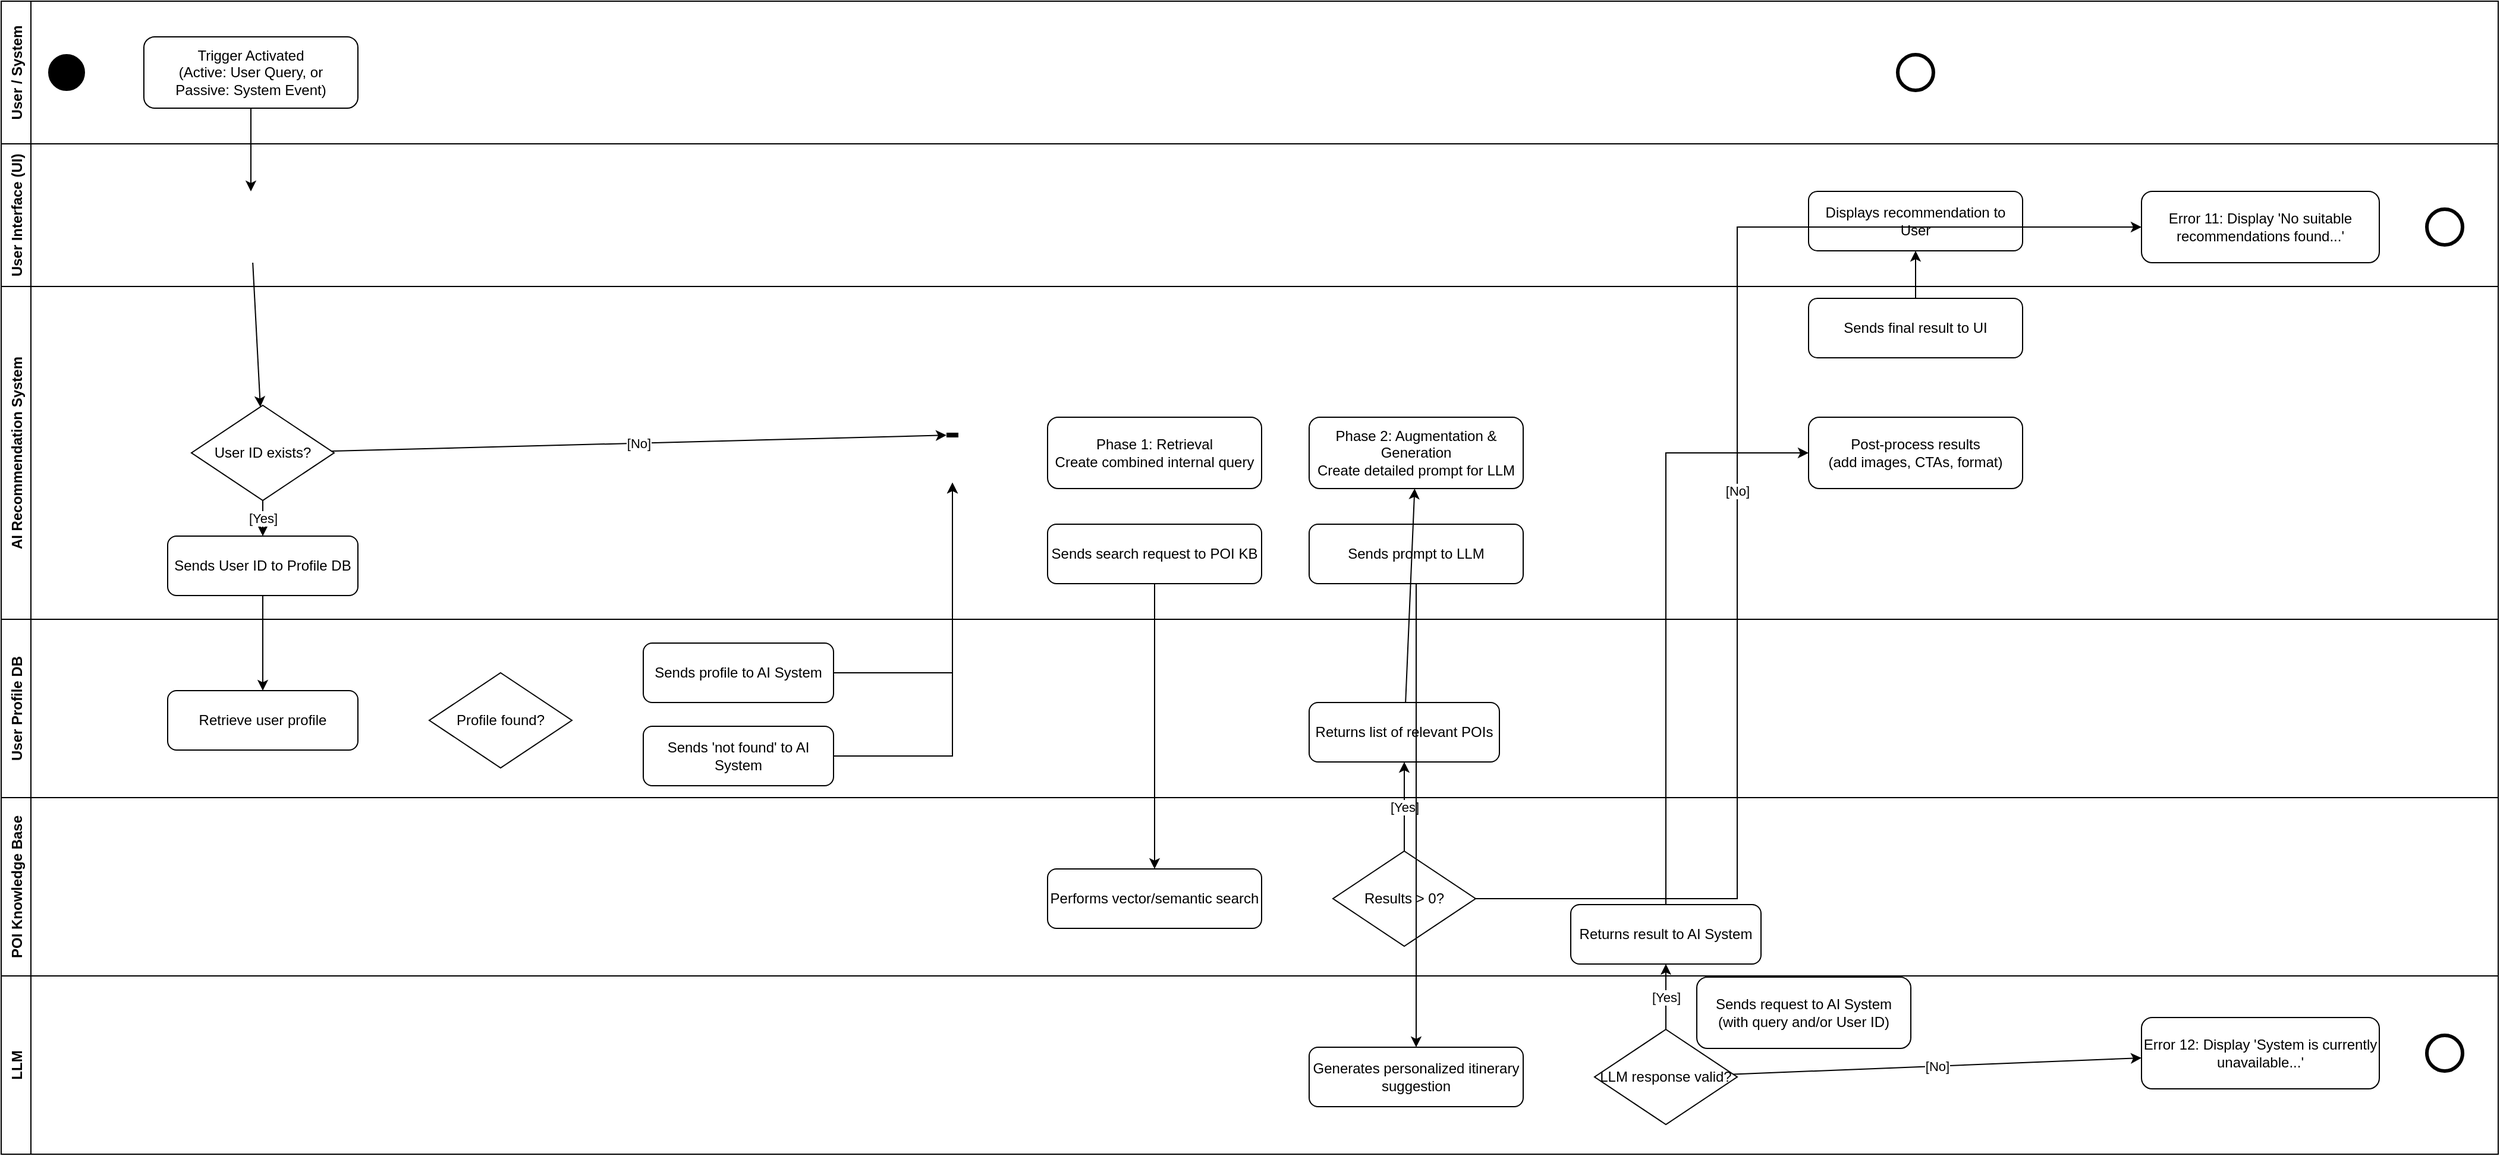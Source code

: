<mxfile version="28.0.9">
  <diagram id="prtHgNgQTEPvFCAcTncT" name="Page-1">
    <mxGraphModel dx="872" dy="527" grid="1" gridSize="10" guides="1" tooltips="1" connect="1" arrows="1" fold="1" page="1" pageScale="1" pageWidth="827" pageHeight="1169" math="0" shadow="0">
      <root>
        <mxCell id="0" />
        <mxCell id="1" parent="0" />
        <mxCell id="qP5j7syqML8UbVEEhLJg-1" value="User / System" style="swimlane;fontStyle=1;startSize=25;horizontal=0;" vertex="1" parent="1">
          <mxGeometry x="80" y="150" width="2100" height="120" as="geometry" />
        </mxCell>
        <mxCell id="qP5j7syqML8UbVEEhLJg-2" value="User Interface (UI)" style="swimlane;fontStyle=1;startSize=25;horizontal=0;" vertex="1" parent="1">
          <mxGeometry x="80" y="270" width="2100" height="120" as="geometry" />
        </mxCell>
        <mxCell id="qP5j7syqML8UbVEEhLJg-3" value="AI Recommendation System" style="swimlane;fontStyle=1;startSize=25;horizontal=0;" vertex="1" parent="1">
          <mxGeometry x="80" y="390" width="2100" height="280" as="geometry" />
        </mxCell>
        <mxCell id="qP5j7syqML8UbVEEhLJg-4" value="User Profile DB" style="swimlane;fontStyle=1;startSize=25;horizontal=0;" vertex="1" parent="1">
          <mxGeometry x="80" y="670" width="2100" height="150" as="geometry" />
        </mxCell>
        <mxCell id="qP5j7syqML8UbVEEhLJg-5" value="POI Knowledge Base" style="swimlane;fontStyle=1;startSize=25;horizontal=0;" vertex="1" parent="1">
          <mxGeometry x="80" y="820" width="2100" height="150" as="geometry" />
        </mxCell>
        <mxCell id="qP5j7syqML8UbVEEhLJg-6" value="LLM" style="swimlane;fontStyle=1;startSize=25;horizontal=0;" vertex="1" parent="1">
          <mxGeometry x="80" y="970" width="2100" height="150" as="geometry" />
        </mxCell>
        <mxCell id="qP5j7syqML8UbVEEhLJg-7" style="ellipse;whiteSpace=wrap;html=1;aspect=fixed;fillColor=#000000;" vertex="1" parent="1">
          <mxGeometry x="120" y="195" width="30" height="30" as="geometry" />
        </mxCell>
        <mxCell id="qP5j7syqML8UbVEEhLJg-8" value="Trigger Activated&lt;br&gt;(Active: User Query, or&lt;br&gt;Passive: System Event)" style="rounded=1;whiteSpace=wrap;html=1;" vertex="1" parent="1">
          <mxGeometry x="200" y="180" width="180" height="60" as="geometry" />
        </mxCell>
        <mxCell id="qP5j7syqML8UbVEEhLJg-9" value="Sends request to AI System&lt;br&gt;(with query and/or User ID)" style="rounded=1;whiteSpace=wrap;html=1;" vertex="1" parent="1">
          <mxGeometry x="1506" y="971" width="180" height="60" as="geometry" />
        </mxCell>
        <mxCell id="qP5j7syqML8UbVEEhLJg-10" value="User ID exists?" style="rhombus;whiteSpace=wrap;html=1;" vertex="1" parent="1">
          <mxGeometry x="240" y="490" width="120" height="80" as="geometry" />
        </mxCell>
        <mxCell id="qP5j7syqML8UbVEEhLJg-11" value="Sends User ID to Profile DB" style="rounded=1;whiteSpace=wrap;html=1;" vertex="1" parent="1">
          <mxGeometry x="220" y="600" width="160" height="50" as="geometry" />
        </mxCell>
        <mxCell id="qP5j7syqML8UbVEEhLJg-12" value="Retrieve user profile" style="rounded=1;whiteSpace=wrap;html=1;" vertex="1" parent="1">
          <mxGeometry x="220" y="730" width="160" height="50" as="geometry" />
        </mxCell>
        <mxCell id="qP5j7syqML8UbVEEhLJg-13" value="Profile found?" style="rhombus;whiteSpace=wrap;html=1;" vertex="1" parent="1">
          <mxGeometry x="440" y="715" width="120" height="80" as="geometry" />
        </mxCell>
        <mxCell id="qP5j7syqML8UbVEEhLJg-14" value="Sends profile to AI System" style="rounded=1;whiteSpace=wrap;html=1;" vertex="1" parent="1">
          <mxGeometry x="620" y="690" width="160" height="50" as="geometry" />
        </mxCell>
        <mxCell id="qP5j7syqML8UbVEEhLJg-15" value="Sends &#39;not found&#39; to AI System" style="rounded=1;whiteSpace=wrap;html=1;" vertex="1" parent="1">
          <mxGeometry x="620" y="760" width="160" height="50" as="geometry" />
        </mxCell>
        <mxCell id="qP5j7syqML8UbVEEhLJg-16" style="shape=line;strokeWidth=4;direction=south;rotation=90;" vertex="1" parent="1">
          <mxGeometry x="840" y="510" width="80" height="10" as="geometry" />
        </mxCell>
        <mxCell id="qP5j7syqML8UbVEEhLJg-17" value="Phase 1: Retrieval&lt;br&gt;Create combined internal query" style="rounded=1;whiteSpace=wrap;html=1;" vertex="1" parent="1">
          <mxGeometry x="960" y="500" width="180" height="60" as="geometry" />
        </mxCell>
        <mxCell id="qP5j7syqML8UbVEEhLJg-18" value="Sends search request to POI KB" style="rounded=1;whiteSpace=wrap;html=1;" vertex="1" parent="1">
          <mxGeometry x="960" y="590" width="180" height="50" as="geometry" />
        </mxCell>
        <mxCell id="qP5j7syqML8UbVEEhLJg-19" value="Performs vector/semantic search" style="rounded=1;whiteSpace=wrap;html=1;" vertex="1" parent="1">
          <mxGeometry x="960" y="880" width="180" height="50" as="geometry" />
        </mxCell>
        <mxCell id="qP5j7syqML8UbVEEhLJg-20" value="Results &gt; 0?" style="rhombus;whiteSpace=wrap;html=1;" vertex="1" parent="1">
          <mxGeometry x="1200" y="865" width="120" height="80" as="geometry" />
        </mxCell>
        <mxCell id="qP5j7syqML8UbVEEhLJg-21" value="Returns list of relevant POIs" style="rounded=1;whiteSpace=wrap;html=1;" vertex="1" parent="1">
          <mxGeometry x="1180" y="740" width="160" height="50" as="geometry" />
        </mxCell>
        <mxCell id="qP5j7syqML8UbVEEhLJg-22" value="Phase 2: Augmentation &amp; Generation&lt;br&gt;Create detailed prompt for LLM" style="rounded=1;whiteSpace=wrap;html=1;" vertex="1" parent="1">
          <mxGeometry x="1180" y="500" width="180" height="60" as="geometry" />
        </mxCell>
        <mxCell id="qP5j7syqML8UbVEEhLJg-23" value="Sends prompt to LLM" style="rounded=1;whiteSpace=wrap;html=1;" vertex="1" parent="1">
          <mxGeometry x="1180" y="590" width="180" height="50" as="geometry" />
        </mxCell>
        <mxCell id="qP5j7syqML8UbVEEhLJg-24" value="Generates personalized itinerary suggestion" style="rounded=1;whiteSpace=wrap;html=1;" vertex="1" parent="1">
          <mxGeometry x="1180" y="1030" width="180" height="50" as="geometry" />
        </mxCell>
        <mxCell id="qP5j7syqML8UbVEEhLJg-25" value="LLM response valid?" style="rhombus;whiteSpace=wrap;html=1;" vertex="1" parent="1">
          <mxGeometry x="1420" y="1015" width="120" height="80" as="geometry" />
        </mxCell>
        <mxCell id="qP5j7syqML8UbVEEhLJg-26" value="Returns result to AI System" style="rounded=1;whiteSpace=wrap;html=1;" vertex="1" parent="1">
          <mxGeometry x="1400" y="910" width="160" height="50" as="geometry" />
        </mxCell>
        <mxCell id="qP5j7syqML8UbVEEhLJg-27" value="Post-process results&lt;br&gt;(add images, CTAs, format)" style="rounded=1;whiteSpace=wrap;html=1;" vertex="1" parent="1">
          <mxGeometry x="1600" y="500" width="180" height="60" as="geometry" />
        </mxCell>
        <mxCell id="qP5j7syqML8UbVEEhLJg-28" value="Sends final result to UI" style="rounded=1;whiteSpace=wrap;html=1;" vertex="1" parent="1">
          <mxGeometry x="1600" y="400" width="180" height="50" as="geometry" />
        </mxCell>
        <mxCell id="qP5j7syqML8UbVEEhLJg-29" value="Displays recommendation to User" style="rounded=1;whiteSpace=wrap;html=1;" vertex="1" parent="1">
          <mxGeometry x="1600" y="310" width="180" height="50" as="geometry" />
        </mxCell>
        <mxCell id="qP5j7syqML8UbVEEhLJg-30" style="ellipse;whiteSpace=wrap;html=1;aspect=fixed;strokeWidth=3;" vertex="1" parent="1">
          <mxGeometry x="1675" y="195" width="30" height="30" as="geometry" />
        </mxCell>
        <mxCell id="qP5j7syqML8UbVEEhLJg-31" value="Error 11: Display &#39;No suitable recommendations found...&#39;" style="rounded=1;whiteSpace=wrap;html=1;" vertex="1" parent="1">
          <mxGeometry x="1880" y="310" width="200" height="60" as="geometry" />
        </mxCell>
        <mxCell id="qP5j7syqML8UbVEEhLJg-32" value="Error 12: Display &#39;System is currently unavailable...&#39;" style="rounded=1;whiteSpace=wrap;html=1;" vertex="1" parent="1">
          <mxGeometry x="1880" y="1005" width="200" height="60" as="geometry" />
        </mxCell>
        <mxCell id="qP5j7syqML8UbVEEhLJg-33" style="ellipse;whiteSpace=wrap;html=1;aspect=fixed;strokeWidth=3;" vertex="1" parent="1">
          <mxGeometry x="2120" y="325" width="30" height="30" as="geometry" />
        </mxCell>
        <mxCell id="qP5j7syqML8UbVEEhLJg-34" style="ellipse;whiteSpace=wrap;html=1;aspect=fixed;strokeWidth=3;" vertex="1" parent="1">
          <mxGeometry x="2120" y="1020" width="30" height="30" as="geometry" />
        </mxCell>
        <mxCell id="qP5j7syqML8UbVEEhLJg-35" value="" style="endArrow=classic;html=1;rounded=0;" edge="1" parent="1" source="qP5j7syqML8UbVEEhLJg-8">
          <mxGeometry relative="1" as="geometry">
            <mxPoint x="290" y="240" as="sourcePoint" />
            <mxPoint x="290" y="310" as="targetPoint" />
          </mxGeometry>
        </mxCell>
        <mxCell id="qP5j7syqML8UbVEEhLJg-36" value="" style="endArrow=classic;html=1;rounded=0;" edge="1" parent="1" target="qP5j7syqML8UbVEEhLJg-10">
          <mxGeometry relative="1" as="geometry">
            <mxPoint x="291.579" y="370" as="sourcePoint" />
            <mxPoint x="300" y="490" as="targetPoint" />
          </mxGeometry>
        </mxCell>
        <mxCell id="qP5j7syqML8UbVEEhLJg-37" value="[Yes]" style="endArrow=classic;html=1;rounded=0;" edge="1" parent="1" source="qP5j7syqML8UbVEEhLJg-10" target="qP5j7syqML8UbVEEhLJg-11">
          <mxGeometry relative="1" as="geometry">
            <mxPoint x="300" y="570" as="sourcePoint" />
            <mxPoint x="300" y="600" as="targetPoint" />
          </mxGeometry>
        </mxCell>
        <mxCell id="qP5j7syqML8UbVEEhLJg-38" value="" style="endArrow=classic;html=1;rounded=0;" edge="1" parent="1" source="qP5j7syqML8UbVEEhLJg-11" target="qP5j7syqML8UbVEEhLJg-12">
          <mxGeometry relative="1" as="geometry">
            <mxPoint x="300" y="650" as="sourcePoint" />
            <mxPoint x="300" y="730" as="targetPoint" />
          </mxGeometry>
        </mxCell>
        <mxCell id="qP5j7syqML8UbVEEhLJg-39" value="" style="endArrow=classic;html=1;rounded=0;" edge="1" parent="1" source="qP5j7syqML8UbVEEhLJg-14" target="qP5j7syqML8UbVEEhLJg-16">
          <mxGeometry relative="1" as="geometry">
            <mxPoint x="780" y="715" as="sourcePoint" />
            <mxPoint x="880" y="515" as="targetPoint" />
            <Array as="points">
              <mxPoint x="880" y="715" />
            </Array>
          </mxGeometry>
        </mxCell>
        <mxCell id="qP5j7syqML8UbVEEhLJg-40" value="" style="endArrow=classic;html=1;rounded=0;" edge="1" parent="1" source="qP5j7syqML8UbVEEhLJg-15" target="qP5j7syqML8UbVEEhLJg-16">
          <mxGeometry relative="1" as="geometry">
            <mxPoint x="780" y="785" as="sourcePoint" />
            <mxPoint x="880" y="515" as="targetPoint" />
            <Array as="points">
              <mxPoint x="880" y="785" />
            </Array>
          </mxGeometry>
        </mxCell>
        <mxCell id="qP5j7syqML8UbVEEhLJg-41" value="[No]" style="endArrow=classic;html=1;rounded=0;" edge="1" parent="1" source="qP5j7syqML8UbVEEhLJg-10" target="qP5j7syqML8UbVEEhLJg-16">
          <mxGeometry relative="1" as="geometry">
            <mxPoint x="360" y="530" as="sourcePoint" />
            <mxPoint x="840" y="515" as="targetPoint" />
          </mxGeometry>
        </mxCell>
        <mxCell id="qP5j7syqML8UbVEEhLJg-42" value="" style="endArrow=classic;html=1;rounded=0;" edge="1" parent="1" source="qP5j7syqML8UbVEEhLJg-18" target="qP5j7syqML8UbVEEhLJg-19">
          <mxGeometry relative="1" as="geometry">
            <mxPoint x="1050" y="640" as="sourcePoint" />
            <mxPoint x="1050" y="880" as="targetPoint" />
          </mxGeometry>
        </mxCell>
        <mxCell id="qP5j7syqML8UbVEEhLJg-43" value="[Yes]" style="endArrow=classic;html=1;rounded=0;" edge="1" parent="1" source="qP5j7syqML8UbVEEhLJg-20" target="qP5j7syqML8UbVEEhLJg-21">
          <mxGeometry relative="1" as="geometry">
            <mxPoint x="1260" y="865" as="sourcePoint" />
            <mxPoint x="1260" y="790" as="targetPoint" />
          </mxGeometry>
        </mxCell>
        <mxCell id="qP5j7syqML8UbVEEhLJg-44" value="" style="endArrow=classic;html=1;rounded=0;" edge="1" parent="1" source="qP5j7syqML8UbVEEhLJg-21" target="qP5j7syqML8UbVEEhLJg-22">
          <mxGeometry relative="1" as="geometry">
            <mxPoint x="1260" y="740" as="sourcePoint" />
            <mxPoint x="1270" y="560" as="targetPoint" />
          </mxGeometry>
        </mxCell>
        <mxCell id="qP5j7syqML8UbVEEhLJg-45" value="" style="endArrow=classic;html=1;rounded=0;" edge="1" parent="1" source="qP5j7syqML8UbVEEhLJg-23" target="qP5j7syqML8UbVEEhLJg-24">
          <mxGeometry relative="1" as="geometry">
            <mxPoint x="1270" y="640" as="sourcePoint" />
            <mxPoint x="1270" y="1030" as="targetPoint" />
          </mxGeometry>
        </mxCell>
        <mxCell id="qP5j7syqML8UbVEEhLJg-46" value="[Yes]" style="endArrow=classic;html=1;rounded=0;" edge="1" parent="1" source="qP5j7syqML8UbVEEhLJg-25" target="qP5j7syqML8UbVEEhLJg-26">
          <mxGeometry relative="1" as="geometry">
            <mxPoint x="1480" y="1015" as="sourcePoint" />
            <mxPoint x="1480" y="960" as="targetPoint" />
          </mxGeometry>
        </mxCell>
        <mxCell id="qP5j7syqML8UbVEEhLJg-47" value="" style="endArrow=classic;html=1;rounded=0;" edge="1" parent="1" source="qP5j7syqML8UbVEEhLJg-26" target="qP5j7syqML8UbVEEhLJg-27">
          <mxGeometry relative="1" as="geometry">
            <mxPoint x="1480" y="910" as="sourcePoint" />
            <mxPoint x="1690" y="560" as="targetPoint" />
            <Array as="points">
              <mxPoint x="1480" y="530" />
              <mxPoint x="1600" y="530" />
            </Array>
          </mxGeometry>
        </mxCell>
        <mxCell id="qP5j7syqML8UbVEEhLJg-48" value="" style="endArrow=classic;html=1;rounded=0;" edge="1" parent="1" source="qP5j7syqML8UbVEEhLJg-28" target="qP5j7syqML8UbVEEhLJg-29">
          <mxGeometry relative="1" as="geometry">
            <mxPoint x="1690" y="400" as="sourcePoint" />
            <mxPoint x="1690" y="360" as="targetPoint" />
          </mxGeometry>
        </mxCell>
        <mxCell id="qP5j7syqML8UbVEEhLJg-49" value="[No]" style="endArrow=classic;html=1;rounded=0;" edge="1" parent="1" source="qP5j7syqML8UbVEEhLJg-20" target="qP5j7syqML8UbVEEhLJg-31">
          <mxGeometry relative="1" as="geometry">
            <mxPoint x="1320" y="905" as="sourcePoint" />
            <mxPoint x="1880" y="340" as="targetPoint" />
            <Array as="points">
              <mxPoint x="1540" y="905" />
              <mxPoint x="1540" y="340" />
            </Array>
          </mxGeometry>
        </mxCell>
        <mxCell id="qP5j7syqML8UbVEEhLJg-50" value="[No]" style="endArrow=classic;html=1;rounded=0;" edge="1" parent="1" source="qP5j7syqML8UbVEEhLJg-25" target="qP5j7syqML8UbVEEhLJg-32">
          <mxGeometry relative="1" as="geometry">
            <mxPoint x="1540" y="1055" as="sourcePoint" />
            <mxPoint x="1880" y="1035" as="targetPoint" />
          </mxGeometry>
        </mxCell>
      </root>
    </mxGraphModel>
  </diagram>
</mxfile>
